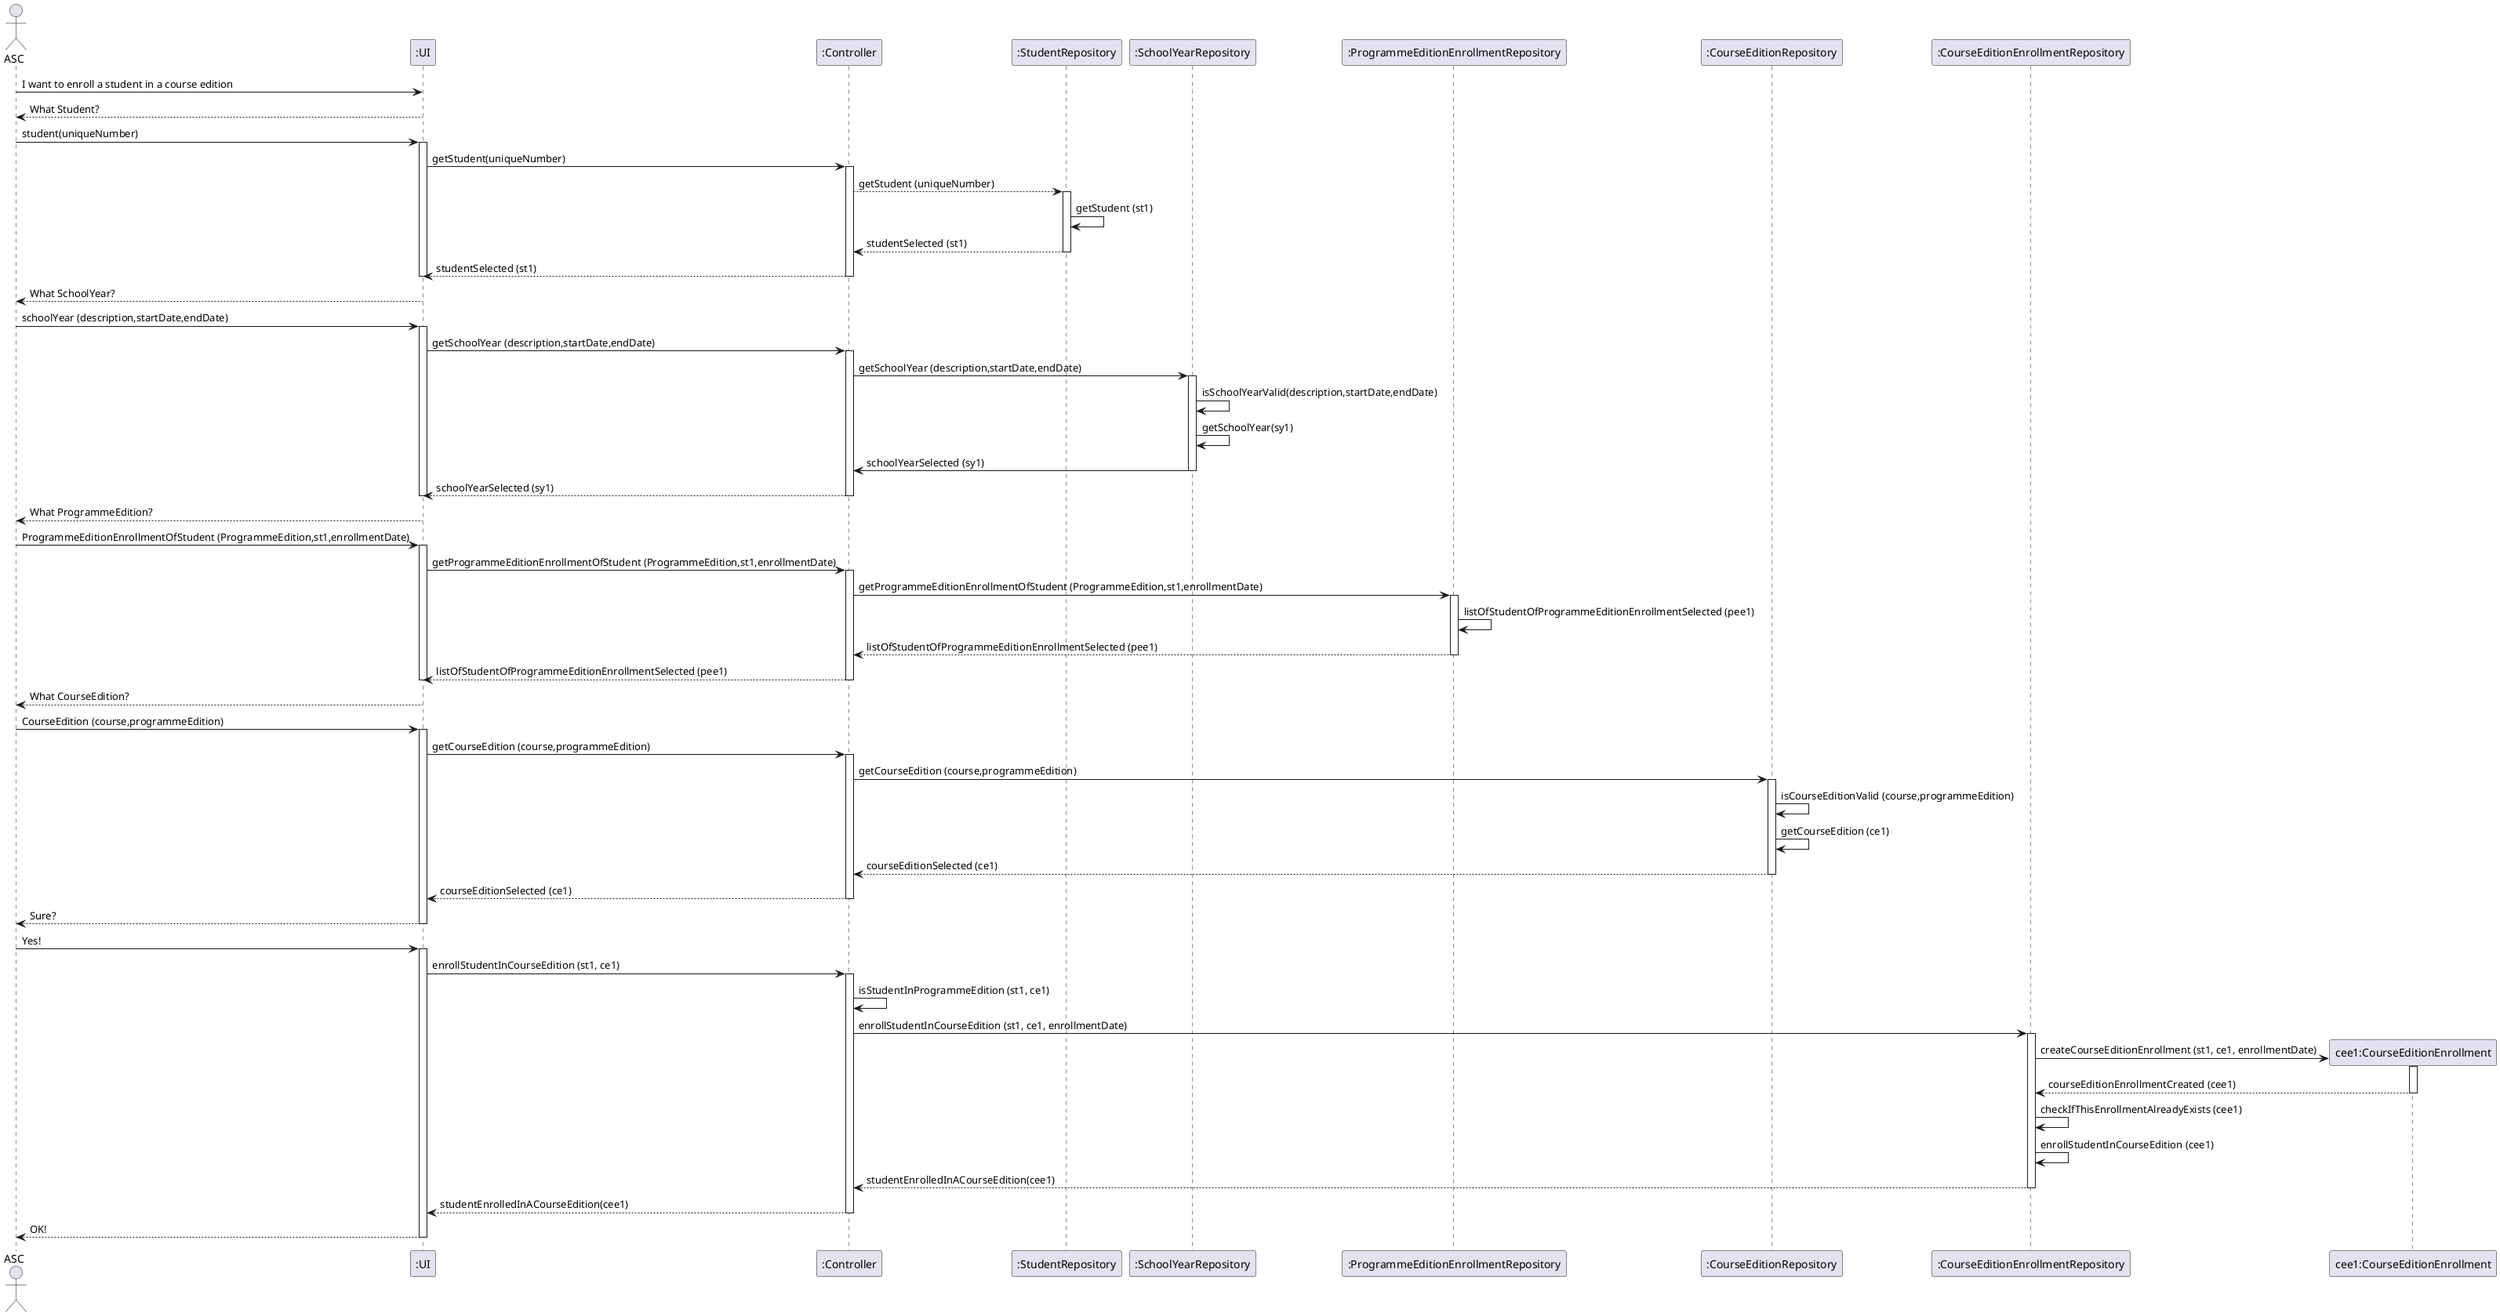  @startuml

actor ASC
participant ":UI" as UI
ASC -> UI: I want to enroll a student in a course edition
UI --> ASC: What Student?

ASC -> UI: student(uniqueNumber)
activate UI
participant ":Controller" as Controller
UI -> Controller: getStudent(uniqueNumber)
activate Controller
participant ":StudentRepository" as StudentRepository
Controller --> StudentRepository: getStudent (uniqueNumber)
activate StudentRepository
StudentRepository -> StudentRepository: getStudent (st1)
StudentRepository --> Controller: studentSelected (st1)
deactivate StudentRepository
Controller --> UI: studentSelected (st1)
deactivate Controller
deactivate UI

UI --> ASC: What SchoolYear?
ASC -> UI: schoolYear (description,startDate,endDate)
activate UI
UI -> Controller: getSchoolYear (description,startDate,endDate)
activate Controller
participant ":SchoolYearRepository" as SchoolYearRepository
Controller -> SchoolYearRepository: getSchoolYear (description,startDate,endDate)
activate SchoolYearRepository
SchoolYearRepository -> SchoolYearRepository: isSchoolYearValid(description,startDate,endDate)
SchoolYearRepository -> SchoolYearRepository: getSchoolYear(sy1)
SchoolYearRepository -> Controller: schoolYearSelected (sy1)
deactivate SchoolYearRepository
Controller --> UI: schoolYearSelected (sy1)
deactivate Controller
deactivate UI

UI --> ASC: What ProgrammeEdition?

ASC -> UI: ProgrammeEditionEnrollmentOfStudent (ProgrammeEdition,st1,enrollmentDate)
activate UI
UI -> Controller: getProgrammeEditionEnrollmentOfStudent (ProgrammeEdition,st1,enrollmentDate)
activate Controller
participant ":ProgrammeEditionEnrollmentRepository" as ProgrammeEditionEnrollmentRepository
Controller -> ProgrammeEditionEnrollmentRepository : getProgrammeEditionEnrollmentOfStudent (ProgrammeEdition,st1,enrollmentDate)
activate ProgrammeEditionEnrollmentRepository
ProgrammeEditionEnrollmentRepository -> ProgrammeEditionEnrollmentRepository: listOfStudentOfProgrammeEditionEnrollmentSelected (pee1)
ProgrammeEditionEnrollmentRepository --> Controller: listOfStudentOfProgrammeEditionEnrollmentSelected (pee1)
deactivate ProgrammeEditionEnrollmentRepository
Controller --> UI: listOfStudentOfProgrammeEditionEnrollmentSelected (pee1)
deactivate Controller
deactivate UI
UI --> ASC: What CourseEdition?

ASC -> UI: CourseEdition (course,programmeEdition)
activate UI
UI -> Controller: getCourseEdition (course,programmeEdition)
activate Controller
participant ":CourseEditionRepository" as CourseEditionRepository
Controller -> CourseEditionRepository : getCourseEdition (course,programmeEdition)
activate CourseEditionRepository
CourseEditionRepository -> CourseEditionRepository: isCourseEditionValid (course,programmeEdition)
CourseEditionRepository -> CourseEditionRepository: getCourseEdition (ce1)
CourseEditionRepository --> Controller: courseEditionSelected (ce1)
deactivate CourseEditionRepository
Controller --> UI: courseEditionSelected (ce1)
deactivate Controller
UI --> ASC: Sure?
deactivate UI

ASC -> UI: Yes!


activate UI
UI -> Controller: enrollStudentInCourseEdition (st1, ce1)
activate Controller
Controller -> Controller: isStudentInProgrammeEdition (st1, ce1)
participant ":CourseEditionEnrollmentRepository" as CourseEditionEnrollmentRepository
Controller -> CourseEditionEnrollmentRepository: enrollStudentInCourseEdition (st1, ce1, enrollmentDate)
activate CourseEditionEnrollmentRepository
create "cee1:CourseEditionEnrollment"
CourseEditionEnrollmentRepository -> "cee1:CourseEditionEnrollment" : createCourseEditionEnrollment (st1, ce1, enrollmentDate)
activate "cee1:CourseEditionEnrollment"
"cee1:CourseEditionEnrollment" --> CourseEditionEnrollmentRepository: courseEditionEnrollmentCreated (cee1)
deactivate "cee1:CourseEditionEnrollment"
CourseEditionEnrollmentRepository -> CourseEditionEnrollmentRepository: checkIfThisEnrollmentAlreadyExists (cee1)
CourseEditionEnrollmentRepository -> CourseEditionEnrollmentRepository: enrollStudentInCourseEdition (cee1)
CourseEditionEnrollmentRepository --> Controller: studentEnrolledInACourseEdition(cee1)
deactivate CourseEditionEnrollmentRepository
Controller --> UI: studentEnrolledInACourseEdition(cee1)
deactivate Controller
UI --> ASC: OK!
deactivate UI

@enduml
